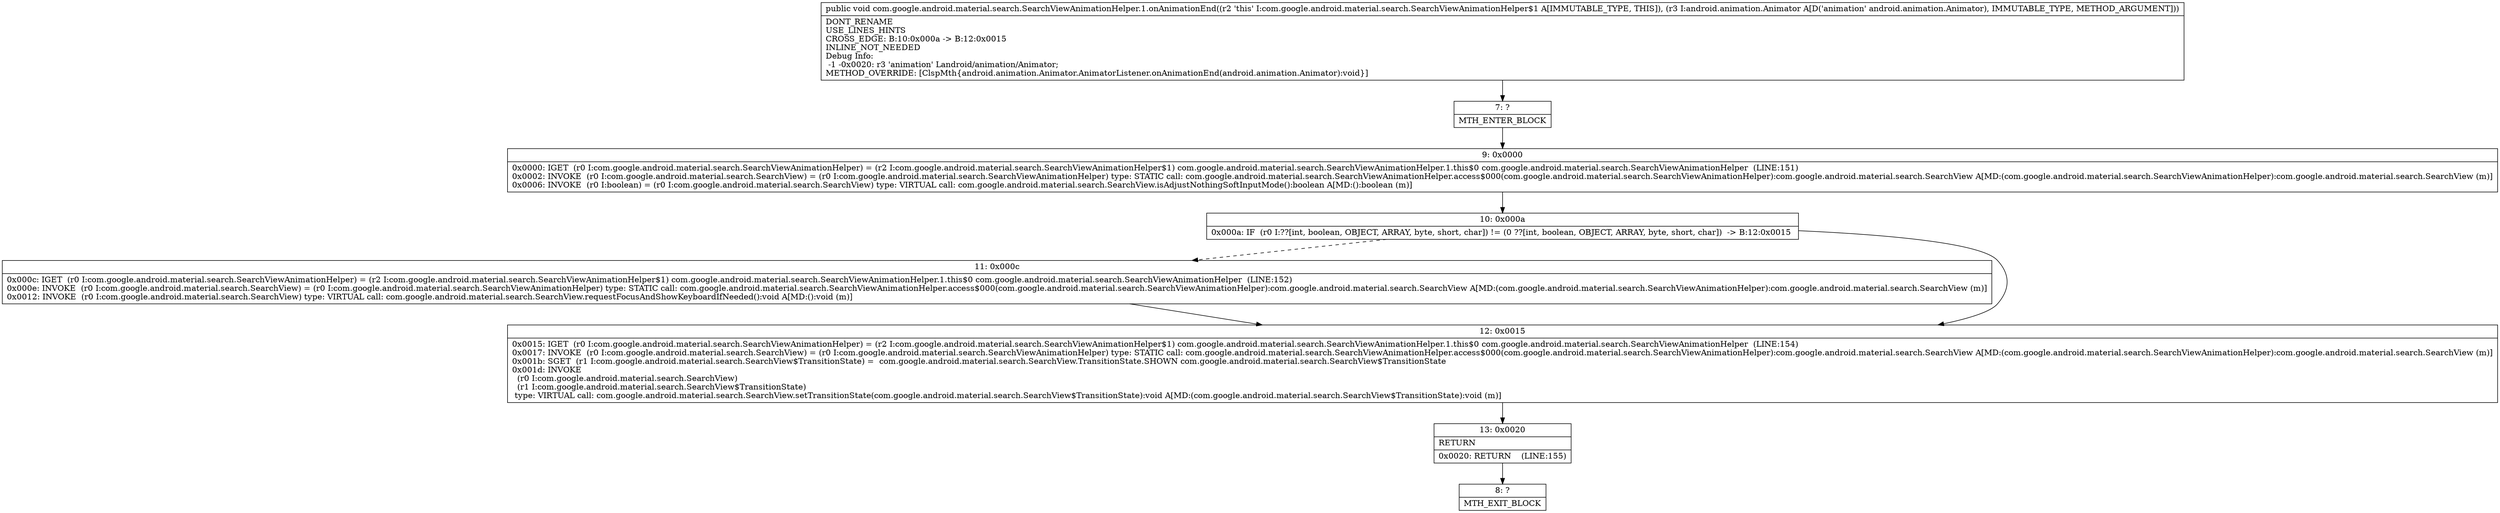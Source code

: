 digraph "CFG forcom.google.android.material.search.SearchViewAnimationHelper.1.onAnimationEnd(Landroid\/animation\/Animator;)V" {
Node_7 [shape=record,label="{7\:\ ?|MTH_ENTER_BLOCK\l}"];
Node_9 [shape=record,label="{9\:\ 0x0000|0x0000: IGET  (r0 I:com.google.android.material.search.SearchViewAnimationHelper) = (r2 I:com.google.android.material.search.SearchViewAnimationHelper$1) com.google.android.material.search.SearchViewAnimationHelper.1.this$0 com.google.android.material.search.SearchViewAnimationHelper  (LINE:151)\l0x0002: INVOKE  (r0 I:com.google.android.material.search.SearchView) = (r0 I:com.google.android.material.search.SearchViewAnimationHelper) type: STATIC call: com.google.android.material.search.SearchViewAnimationHelper.access$000(com.google.android.material.search.SearchViewAnimationHelper):com.google.android.material.search.SearchView A[MD:(com.google.android.material.search.SearchViewAnimationHelper):com.google.android.material.search.SearchView (m)]\l0x0006: INVOKE  (r0 I:boolean) = (r0 I:com.google.android.material.search.SearchView) type: VIRTUAL call: com.google.android.material.search.SearchView.isAdjustNothingSoftInputMode():boolean A[MD:():boolean (m)]\l}"];
Node_10 [shape=record,label="{10\:\ 0x000a|0x000a: IF  (r0 I:??[int, boolean, OBJECT, ARRAY, byte, short, char]) != (0 ??[int, boolean, OBJECT, ARRAY, byte, short, char])  \-\> B:12:0x0015 \l}"];
Node_11 [shape=record,label="{11\:\ 0x000c|0x000c: IGET  (r0 I:com.google.android.material.search.SearchViewAnimationHelper) = (r2 I:com.google.android.material.search.SearchViewAnimationHelper$1) com.google.android.material.search.SearchViewAnimationHelper.1.this$0 com.google.android.material.search.SearchViewAnimationHelper  (LINE:152)\l0x000e: INVOKE  (r0 I:com.google.android.material.search.SearchView) = (r0 I:com.google.android.material.search.SearchViewAnimationHelper) type: STATIC call: com.google.android.material.search.SearchViewAnimationHelper.access$000(com.google.android.material.search.SearchViewAnimationHelper):com.google.android.material.search.SearchView A[MD:(com.google.android.material.search.SearchViewAnimationHelper):com.google.android.material.search.SearchView (m)]\l0x0012: INVOKE  (r0 I:com.google.android.material.search.SearchView) type: VIRTUAL call: com.google.android.material.search.SearchView.requestFocusAndShowKeyboardIfNeeded():void A[MD:():void (m)]\l}"];
Node_12 [shape=record,label="{12\:\ 0x0015|0x0015: IGET  (r0 I:com.google.android.material.search.SearchViewAnimationHelper) = (r2 I:com.google.android.material.search.SearchViewAnimationHelper$1) com.google.android.material.search.SearchViewAnimationHelper.1.this$0 com.google.android.material.search.SearchViewAnimationHelper  (LINE:154)\l0x0017: INVOKE  (r0 I:com.google.android.material.search.SearchView) = (r0 I:com.google.android.material.search.SearchViewAnimationHelper) type: STATIC call: com.google.android.material.search.SearchViewAnimationHelper.access$000(com.google.android.material.search.SearchViewAnimationHelper):com.google.android.material.search.SearchView A[MD:(com.google.android.material.search.SearchViewAnimationHelper):com.google.android.material.search.SearchView (m)]\l0x001b: SGET  (r1 I:com.google.android.material.search.SearchView$TransitionState) =  com.google.android.material.search.SearchView.TransitionState.SHOWN com.google.android.material.search.SearchView$TransitionState \l0x001d: INVOKE  \l  (r0 I:com.google.android.material.search.SearchView)\l  (r1 I:com.google.android.material.search.SearchView$TransitionState)\l type: VIRTUAL call: com.google.android.material.search.SearchView.setTransitionState(com.google.android.material.search.SearchView$TransitionState):void A[MD:(com.google.android.material.search.SearchView$TransitionState):void (m)]\l}"];
Node_13 [shape=record,label="{13\:\ 0x0020|RETURN\l|0x0020: RETURN    (LINE:155)\l}"];
Node_8 [shape=record,label="{8\:\ ?|MTH_EXIT_BLOCK\l}"];
MethodNode[shape=record,label="{public void com.google.android.material.search.SearchViewAnimationHelper.1.onAnimationEnd((r2 'this' I:com.google.android.material.search.SearchViewAnimationHelper$1 A[IMMUTABLE_TYPE, THIS]), (r3 I:android.animation.Animator A[D('animation' android.animation.Animator), IMMUTABLE_TYPE, METHOD_ARGUMENT]))  | DONT_RENAME\lUSE_LINES_HINTS\lCROSS_EDGE: B:10:0x000a \-\> B:12:0x0015\lINLINE_NOT_NEEDED\lDebug Info:\l  \-1 \-0x0020: r3 'animation' Landroid\/animation\/Animator;\lMETHOD_OVERRIDE: [ClspMth\{android.animation.Animator.AnimatorListener.onAnimationEnd(android.animation.Animator):void\}]\l}"];
MethodNode -> Node_7;Node_7 -> Node_9;
Node_9 -> Node_10;
Node_10 -> Node_11[style=dashed];
Node_10 -> Node_12;
Node_11 -> Node_12;
Node_12 -> Node_13;
Node_13 -> Node_8;
}

